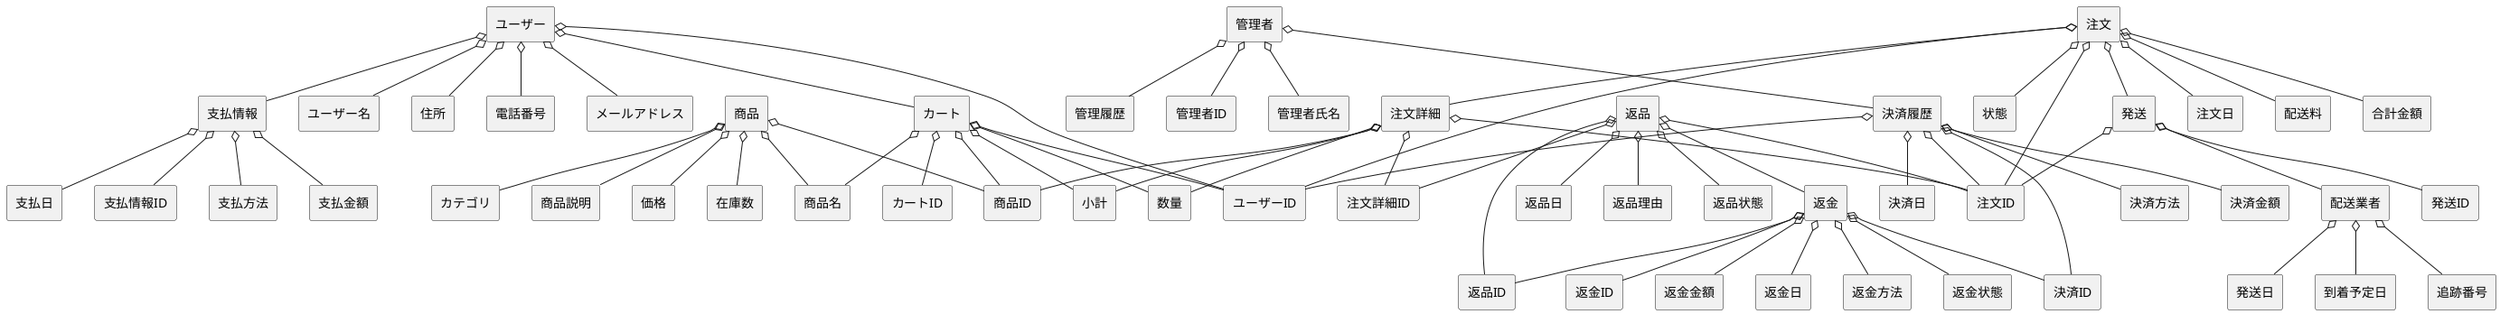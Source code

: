 @startuml 商品管理システムドメインモデル（詳細版）
skinparam componentStyle rectangle

' =====================
' 販売システム
' =====================
[ユーザー] o-- [ユーザーID]
[ユーザー] o-- [ユーザー名]
[ユーザー] o-- [住所]
[ユーザー] o-- [電話番号]
[ユーザー] o-- [メールアドレス]
[ユーザー] o-- [支払情報]
[ユーザー] o-- [カート]

[カート] o-- [カートID]
[カート] o-- [ユーザーID]
[カート] o-- [商品ID]
[カート] o-- [商品名]
[カート] o-- [数量]
[カート] o-- [小計]

[支払情報] o-- [支払情報ID]
[支払情報] o-- [支払方法]
[支払情報] o-- [支払金額]
[支払情報] o-- [支払日]

' =====================
' 管理システム
' =====================
[管理者] o-- [管理者ID]
[管理者] o-- [管理者氏名]
[管理者] o-- [管理履歴]
[管理者] o-- [決済履歴]

[決済履歴] o-- [決済ID]
[決済履歴] o-- [ユーザーID]
[決済履歴] o-- [注文ID]
[決済履歴] o-- [決済方法]
[決済履歴] o-- [決済金額]
[決済履歴] o-- [決済日]

' =====================
' 共通システム
' =====================
[商品] o-- [商品ID]
[商品] o-- [商品名]
[商品] o-- [商品説明]
[商品] o-- [価格]
[商品] o-- [在庫数]
[商品] o-- [カテゴリ]

[注文] o-- [注文ID]
[注文] o-- [ユーザーID]
[注文] o-- [注文日]
[注文] o-- [配送料]
[注文] o-- [合計金額]
[注文] o-- [状態]
[注文] o-- [注文詳細]
[注文] o-- [発送]

[注文詳細] o-- [注文詳細ID]
[注文詳細] o-- [注文ID]
[注文詳細] o-- [商品ID]
[注文詳細] o-- [数量]
[注文詳細] o-- [小計]

[発送] o-- [発送ID]
[発送] o-- [注文ID]
[発送] o-- [配送業者]

[配送業者] o-- [追跡番号]
[配送業者] o-- [発送日]
[配送業者] o-- [到着予定日]

[返品] o-- [返品ID]
[返品] o-- [注文ID]
[返品] o-- [注文詳細ID]
[返品] o-- [返品日]
[返品] o-- [返品理由]
[返品] o-- [返品状態]
[返品] o-- [返金]

[返金] o-- [返金ID]
[返金] o-- [返品ID]
[返金] o-- [決済ID]
[返金] o-- [返金金額]
[返金] o-- [返金日]
[返金] o-- [返金方法]
[返金] o-- [返金状態]

@enduml
